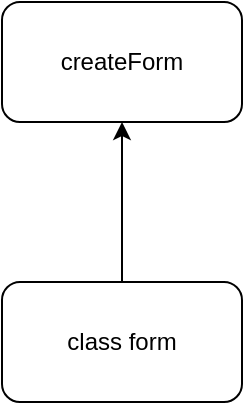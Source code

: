 <mxfile version="24.0.4" type="github" pages="4">
  <diagram name="core" id="ydHfQLda-jTnJavEIhyf">
    <mxGraphModel dx="1234" dy="583" grid="1" gridSize="10" guides="1" tooltips="1" connect="1" arrows="1" fold="1" page="1" pageScale="1" pageWidth="827" pageHeight="1169" math="0" shadow="0">
      <root>
        <mxCell id="0" />
        <mxCell id="1" parent="0" />
        <mxCell id="av79MnD7f7RDqJ-BfmS2-2" value="" style="edgeStyle=orthogonalEdgeStyle;rounded=0;orthogonalLoop=1;jettySize=auto;html=1;" edge="1" parent="1" source="qCkV-2ycP6spc737OJOI-1" target="av79MnD7f7RDqJ-BfmS2-1">
          <mxGeometry relative="1" as="geometry" />
        </mxCell>
        <mxCell id="qCkV-2ycP6spc737OJOI-1" value="class form" style="rounded=1;whiteSpace=wrap;html=1;" vertex="1" parent="1">
          <mxGeometry x="210" y="210" width="120" height="60" as="geometry" />
        </mxCell>
        <mxCell id="av79MnD7f7RDqJ-BfmS2-1" value="createForm" style="whiteSpace=wrap;html=1;rounded=1;" vertex="1" parent="1">
          <mxGeometry x="210" y="70" width="120" height="60" as="geometry" />
        </mxCell>
      </root>
    </mxGraphModel>
  </diagram>
  <diagram id="wPo-Mh2U8cmUAynVw9R_" name="reavtive">
    <mxGraphModel dx="1234" dy="583" grid="1" gridSize="10" guides="1" tooltips="1" connect="1" arrows="1" fold="1" page="1" pageScale="1" pageWidth="827" pageHeight="1169" math="0" shadow="0">
      <root>
        <mxCell id="0" />
        <mxCell id="1" parent="0" />
      </root>
    </mxGraphModel>
  </diagram>
  <diagram id="F1Tz106-Ev_HMAFq8nC5" name="react">
    <mxGraphModel dx="1234" dy="583" grid="1" gridSize="10" guides="1" tooltips="1" connect="1" arrows="1" fold="1" page="1" pageScale="1" pageWidth="827" pageHeight="1169" math="0" shadow="0">
      <root>
        <mxCell id="0" />
        <mxCell id="1" parent="0" />
      </root>
    </mxGraphModel>
  </diagram>
  <diagram id="mVZ2b3C_fVj4TrpCde61" name="antd">
    <mxGraphModel dx="1234" dy="583" grid="1" gridSize="10" guides="1" tooltips="1" connect="1" arrows="1" fold="1" page="1" pageScale="1" pageWidth="827" pageHeight="1169" math="0" shadow="0">
      <root>
        <mxCell id="0" />
        <mxCell id="1" parent="0" />
      </root>
    </mxGraphModel>
  </diagram>
</mxfile>
